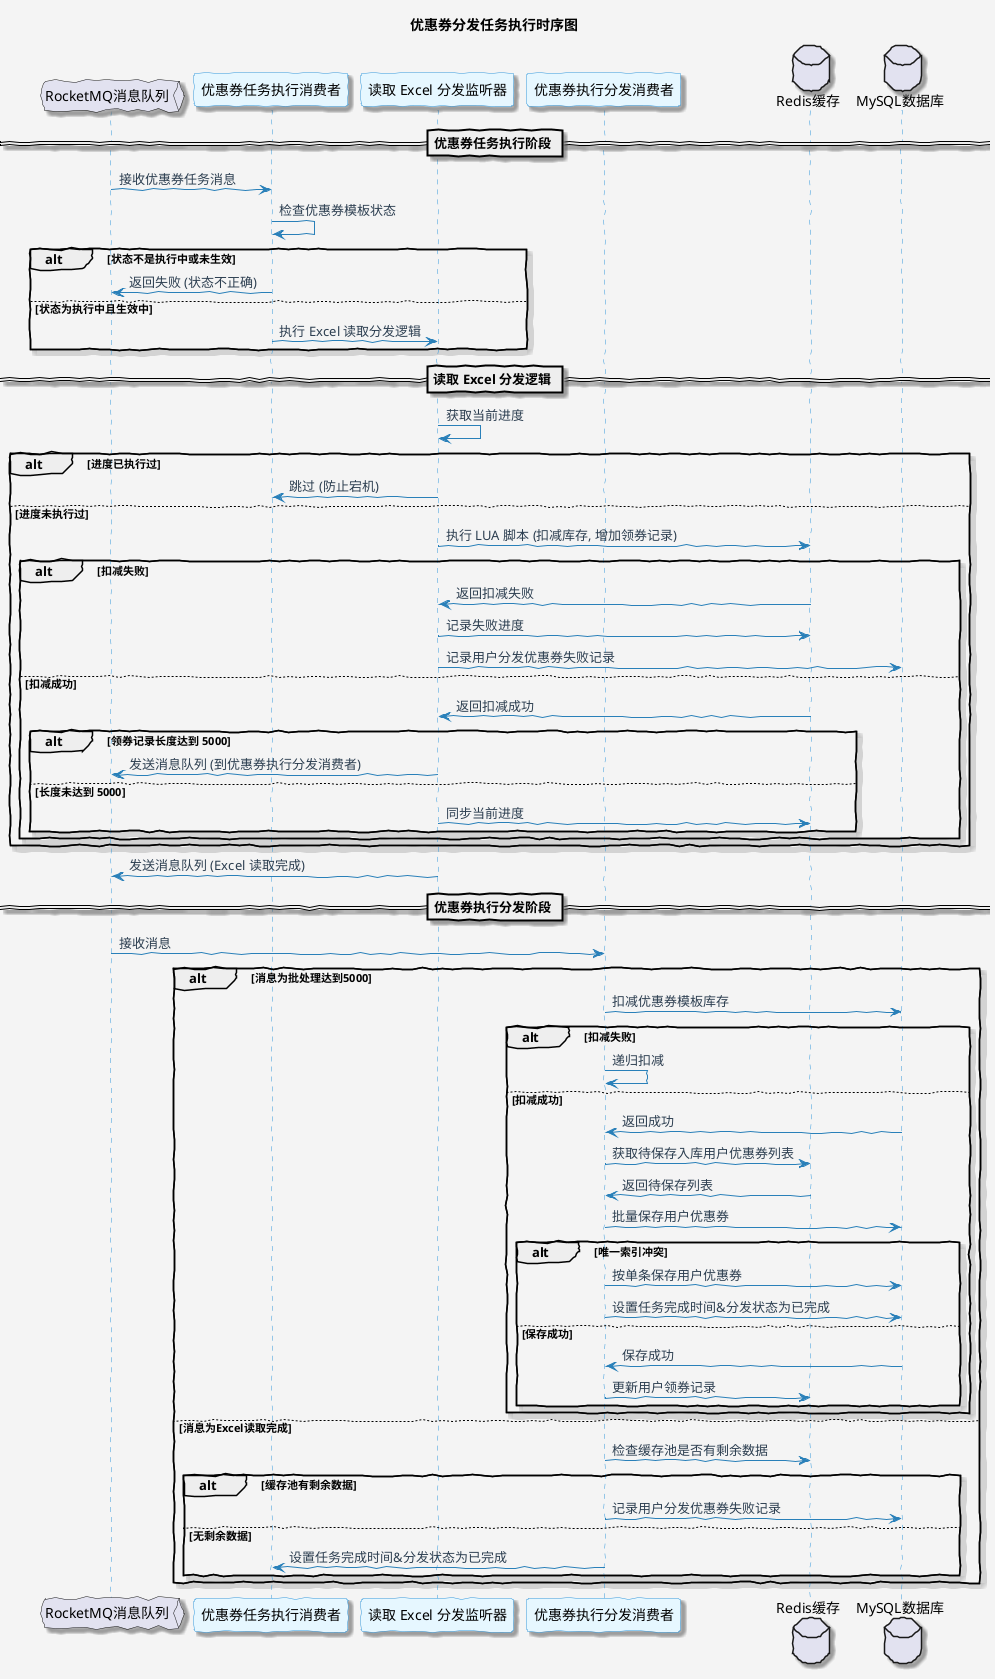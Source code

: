 @startuml
skinparam backgroundColor #F4F4F4
skinparam shadowing true
skinparam handwritten true
skinparam sequence {
    ActorBackgroundColor #C0C0C0
    LifeLineBackgroundColor #F0F0F0
    LifeLineBorderColor #3498DB
    ParticipantBorderColor #3498DB
    ParticipantBackgroundColor #E6F7FF
    ArrowColor #2980B9
    ArrowFontColor #2C3E50
    FontColor #2C3E50
    FontSize 12
}

queue RocketMQ as "RocketMQ消息队列"
participant CouponTaskExecuteConsumer as "优惠券任务执行消费者"
participant ReadExcelDistributionListener as "读取 Excel 分发监听器"
participant CouponExecuteDistributionConsumer as "优惠券执行分发消费者"
database Redis as "Redis缓存"
database MySQL as "MySQL数据库"

title 优惠券分发任务执行时序图

== 优惠券任务执行阶段 ==
RocketMQ -> CouponTaskExecuteConsumer: 接收优惠券任务消息
CouponTaskExecuteConsumer -> CouponTaskExecuteConsumer: 检查优惠券模板状态
alt 状态不是执行中或未生效
    CouponTaskExecuteConsumer -> RocketMQ: 返回失败 (状态不正确)
else 状态为执行中且生效中
    CouponTaskExecuteConsumer -> ReadExcelDistributionListener: 执行 Excel 读取分发逻辑
end

== 读取 Excel 分发逻辑 ==
ReadExcelDistributionListener -> ReadExcelDistributionListener: 获取当前进度
alt 进度已执行过
    ReadExcelDistributionListener -> CouponTaskExecuteConsumer: 跳过 (防止宕机)
else 进度未执行过
    ReadExcelDistributionListener -> Redis: 执行 LUA 脚本 (扣减库存, 增加领券记录)
    alt 扣减失败
        Redis -> ReadExcelDistributionListener: 返回扣减失败
        ReadExcelDistributionListener -> Redis: 记录失败进度
        ReadExcelDistributionListener -> MySQL: 记录用户分发优惠券失败记录
    else 扣减成功
        Redis -> ReadExcelDistributionListener: 返回扣减成功
        alt 领券记录长度达到 5000
            ReadExcelDistributionListener -> RocketMQ: 发送消息队列 (到优惠券执行分发消费者)
        else 长度未达到 5000
            ReadExcelDistributionListener -> Redis: 同步当前进度
        end
    end
end
ReadExcelDistributionListener -> RocketMQ: 发送消息队列 (Excel 读取完成)

== 优惠券执行分发阶段 ==
RocketMQ -> CouponExecuteDistributionConsumer: 接收消息
alt 消息为批处理达到5000
    CouponExecuteDistributionConsumer -> MySQL: 扣减优惠券模板库存
    alt 扣减失败
        CouponExecuteDistributionConsumer -> CouponExecuteDistributionConsumer: 递归扣减
    else 扣减成功
        MySQL -> CouponExecuteDistributionConsumer: 返回成功
        CouponExecuteDistributionConsumer -> Redis: 获取待保存入库用户优惠券列表
        Redis -> CouponExecuteDistributionConsumer: 返回待保存列表
        CouponExecuteDistributionConsumer -> MySQL: 批量保存用户优惠券
        alt 唯一索引冲突
            CouponExecuteDistributionConsumer -> MySQL: 按单条保存用户优惠券
            CouponExecuteDistributionConsumer -> MySQL: 设置任务完成时间&分发状态为已完成
        else 保存成功
            MySQL -> CouponExecuteDistributionConsumer: 保存成功
            CouponExecuteDistributionConsumer -> Redis: 更新用户领券记录
        end
    end
else 消息为Excel读取完成
    CouponExecuteDistributionConsumer -> Redis: 检查缓存池是否有剩余数据
    alt 缓存池有剩余数据
        CouponExecuteDistributionConsumer -> MySQL: 记录用户分发优惠券失败记录
    else 无剩余数据
        CouponExecuteDistributionConsumer -> CouponTaskExecuteConsumer: 设置任务完成时间&分发状态为已完成
    end
end

@enduml
